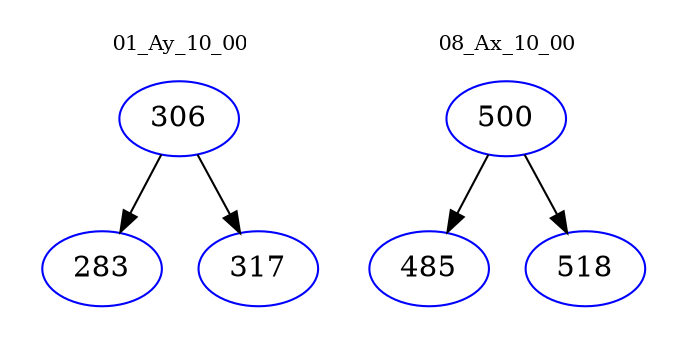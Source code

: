 digraph{
subgraph cluster_0 {
color = white
label = "01_Ay_10_00";
fontsize=10;
T0_306 [label="306", color="blue"]
T0_306 -> T0_283 [color="black"]
T0_283 [label="283", color="blue"]
T0_306 -> T0_317 [color="black"]
T0_317 [label="317", color="blue"]
}
subgraph cluster_1 {
color = white
label = "08_Ax_10_00";
fontsize=10;
T1_500 [label="500", color="blue"]
T1_500 -> T1_485 [color="black"]
T1_485 [label="485", color="blue"]
T1_500 -> T1_518 [color="black"]
T1_518 [label="518", color="blue"]
}
}
